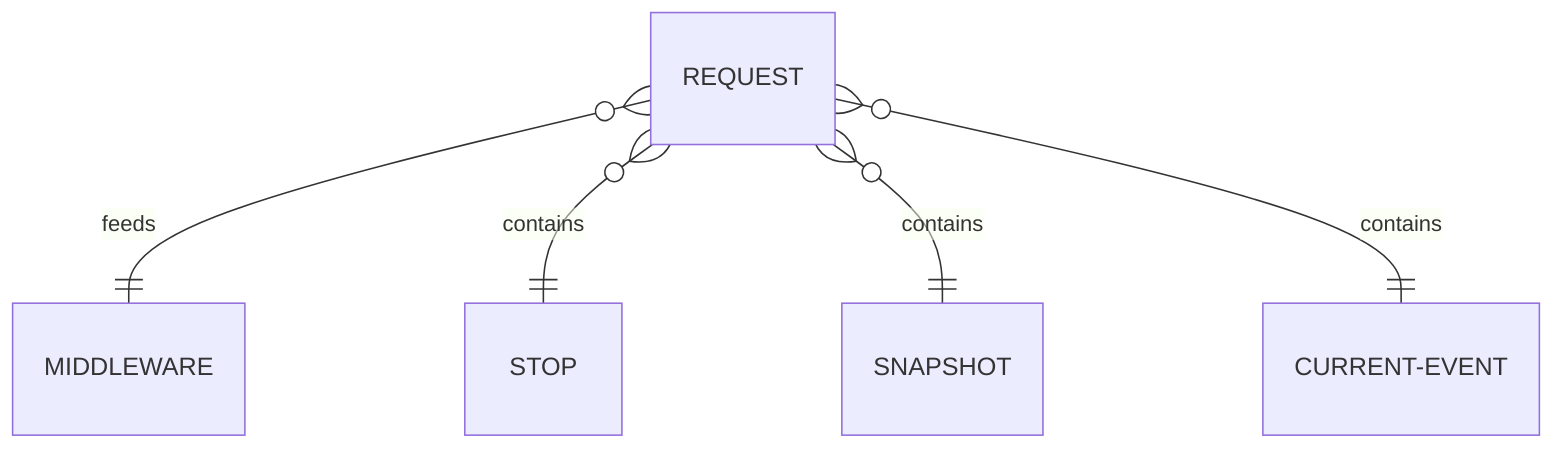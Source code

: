 erDiagram
  REQUEST o{--|| MIDDLEWARE : "feeds"
  REQUEST o{--|| STOP : "contains"
  REQUEST o{--|| SNAPSHOT : "contains"
  REQUEST o{--|| CURRENT-EVENT : "contains"